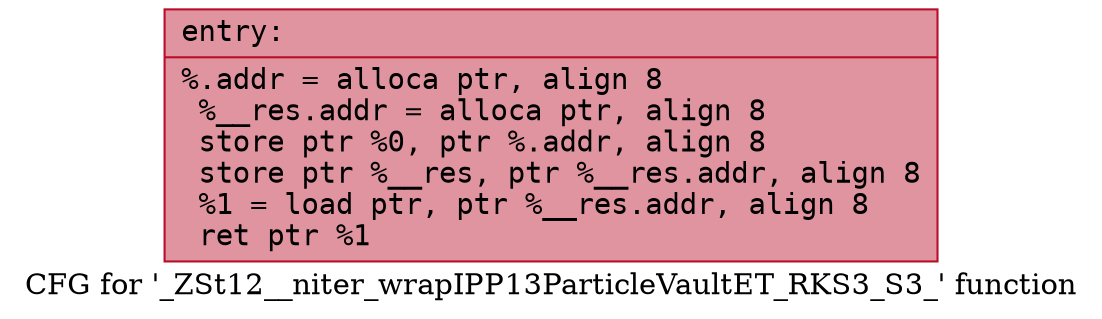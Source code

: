 digraph "CFG for '_ZSt12__niter_wrapIPP13ParticleVaultET_RKS3_S3_' function" {
	label="CFG for '_ZSt12__niter_wrapIPP13ParticleVaultET_RKS3_S3_' function";

	Node0x5590711517b0 [shape=record,color="#b70d28ff", style=filled, fillcolor="#b70d2870" fontname="Courier",label="{entry:\l|  %.addr = alloca ptr, align 8\l  %__res.addr = alloca ptr, align 8\l  store ptr %0, ptr %.addr, align 8\l  store ptr %__res, ptr %__res.addr, align 8\l  %1 = load ptr, ptr %__res.addr, align 8\l  ret ptr %1\l}"];
}
